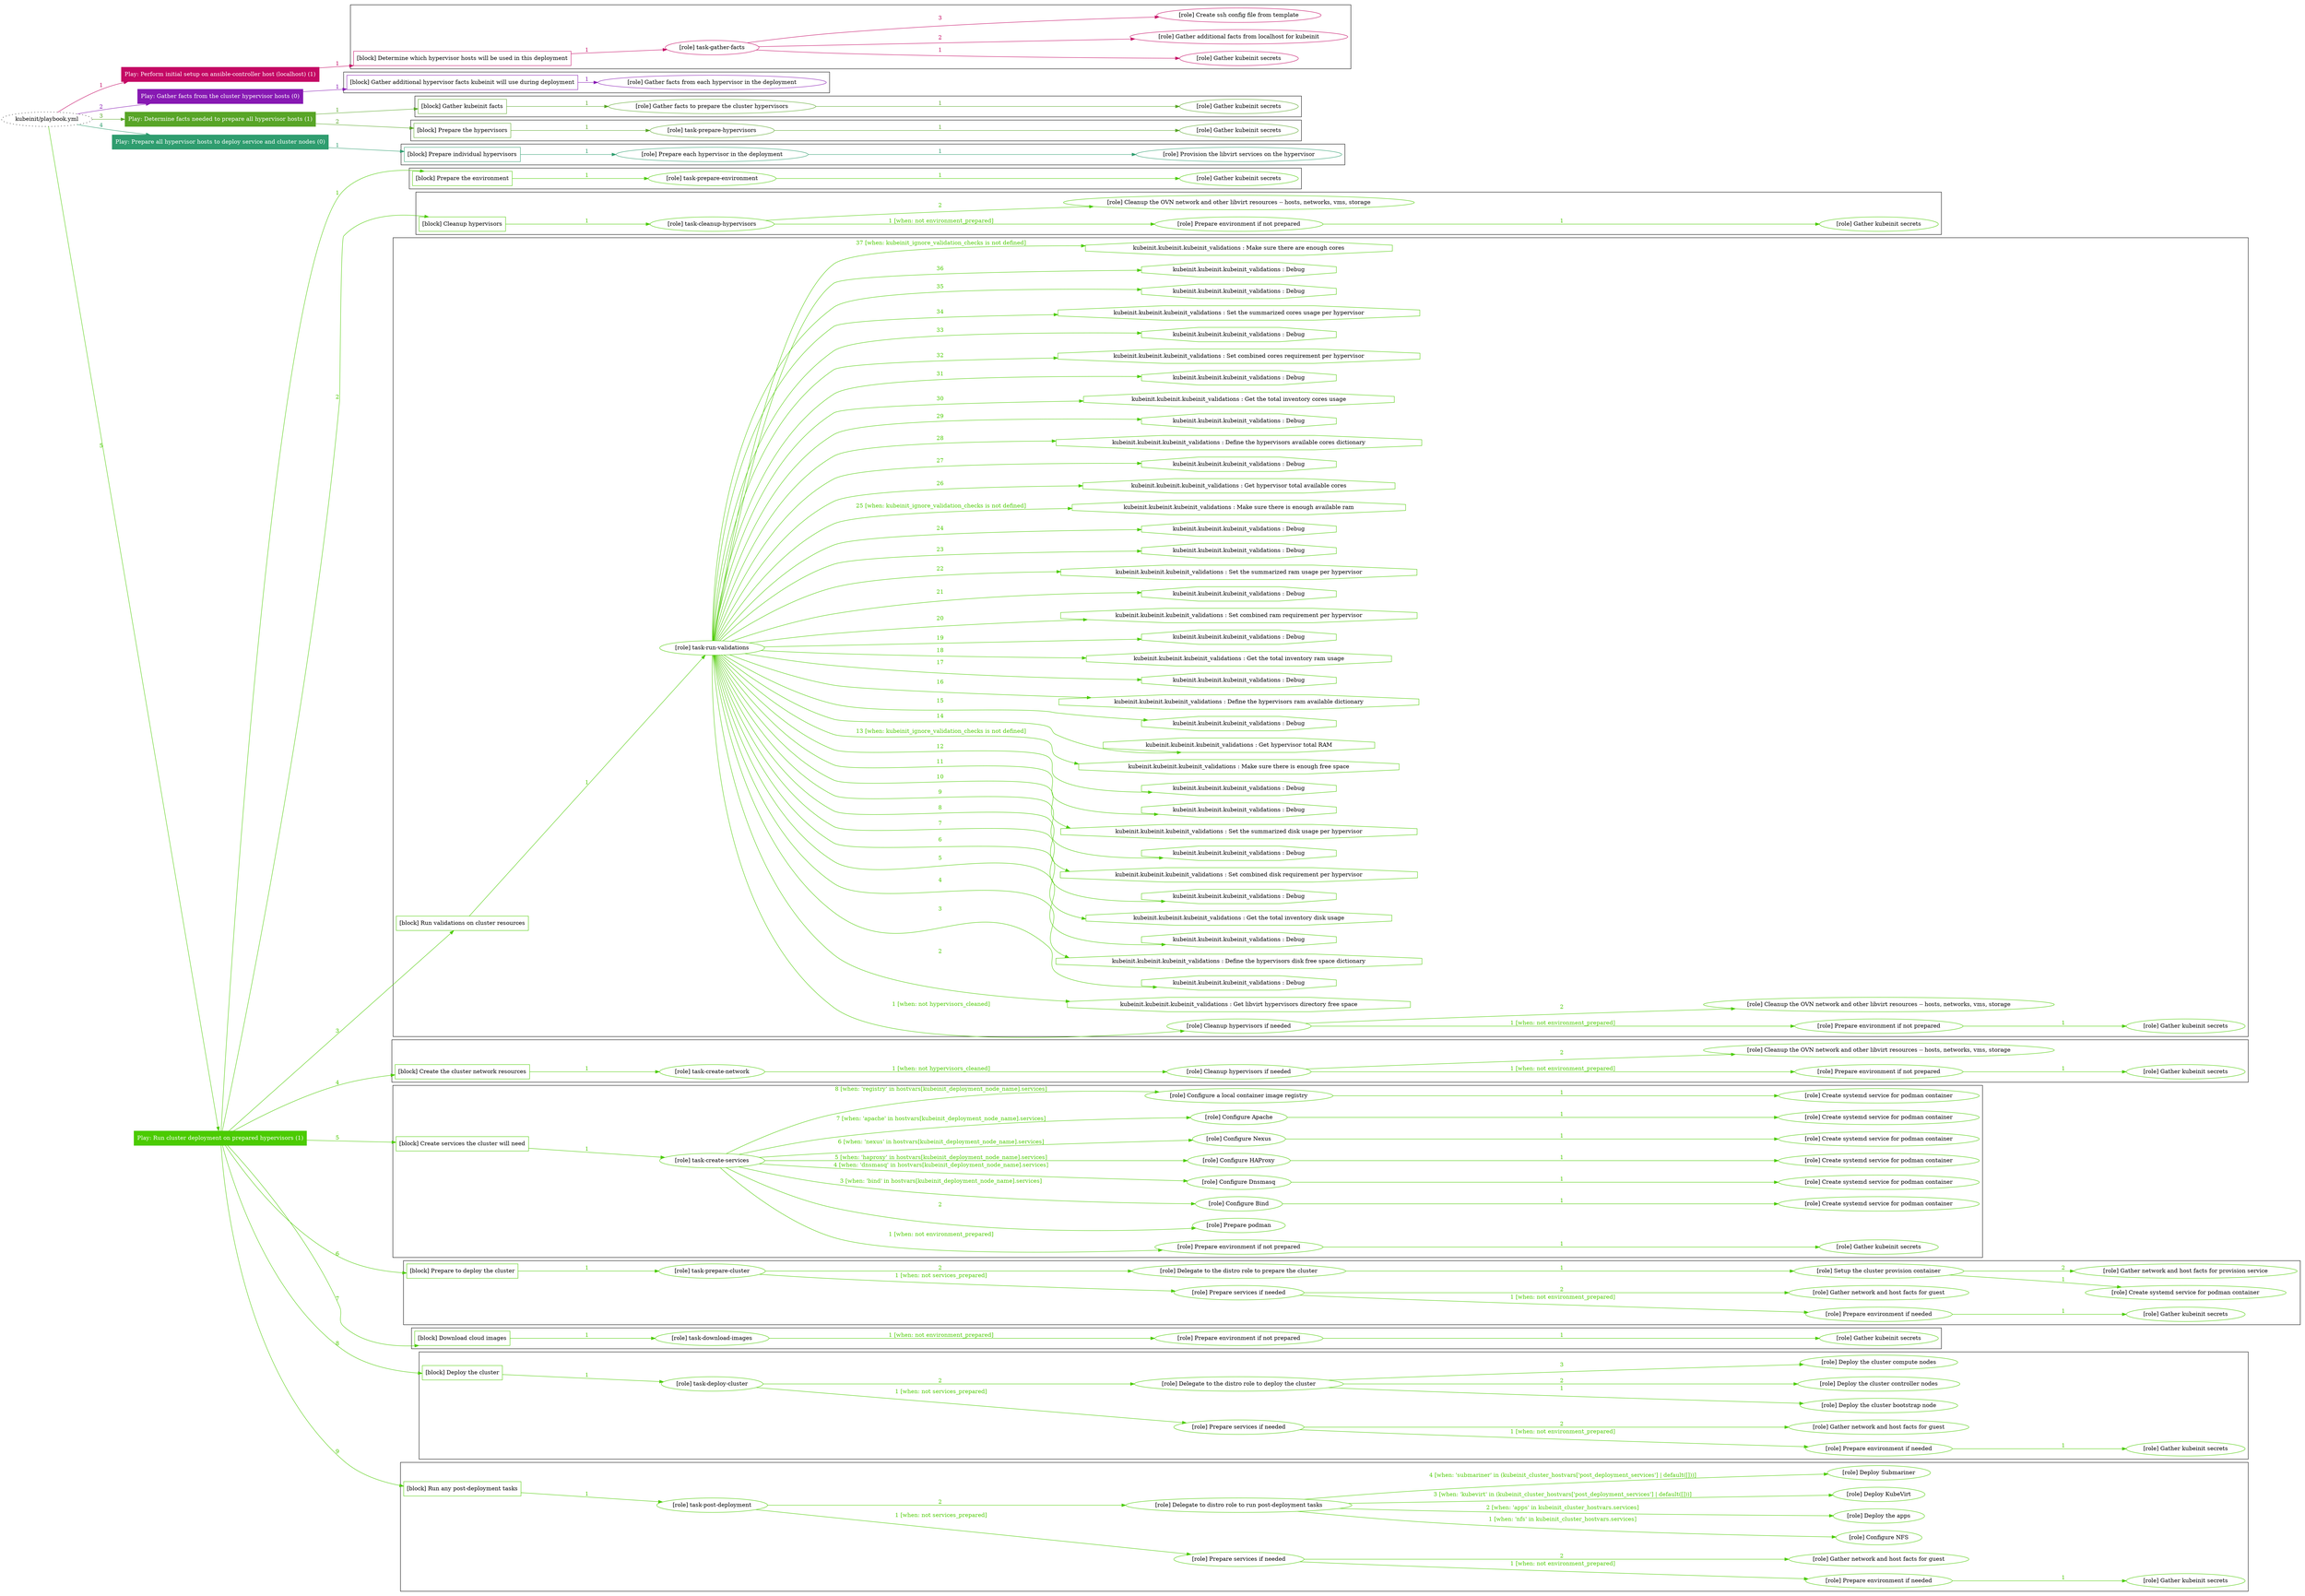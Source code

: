 digraph {
	graph [concentrate=true ordering=in rankdir=LR ratio=fill]
	edge [esep=5 sep=10]
	"kubeinit/playbook.yml" [URL="/home/runner/work/kubeinit/kubeinit/kubeinit/playbook.yml" id=playbook_d598698b style=dotted]
	"kubeinit/playbook.yml" -> play_df1cc139 [label="1 " color="#c40864" fontcolor="#c40864" id=edge_adb36d74 labeltooltip="1 " tooltip="1 "]
	subgraph "Play: Perform initial setup on ansible-controller host (localhost) (1)" {
		play_df1cc139 [label="Play: Perform initial setup on ansible-controller host (localhost) (1)" URL="/home/runner/work/kubeinit/kubeinit/kubeinit/playbook.yml" color="#c40864" fontcolor="#ffffff" id=play_df1cc139 shape=box style=filled tooltip=localhost]
		play_df1cc139 -> block_d1340591 [label=1 color="#c40864" fontcolor="#c40864" id=edge_6d6f99d8 labeltooltip=1 tooltip=1]
		subgraph cluster_block_d1340591 {
			block_d1340591 [label="[block] Determine which hypervisor hosts will be used in this deployment" URL="/home/runner/work/kubeinit/kubeinit/kubeinit/playbook.yml" color="#c40864" id=block_d1340591 labeltooltip="Determine which hypervisor hosts will be used in this deployment" shape=box tooltip="Determine which hypervisor hosts will be used in this deployment"]
			block_d1340591 -> role_45d4ac60 [label="1 " color="#c40864" fontcolor="#c40864" id=edge_ec4003aa labeltooltip="1 " tooltip="1 "]
			subgraph "task-gather-facts" {
				role_45d4ac60 [label="[role] task-gather-facts" URL="/home/runner/work/kubeinit/kubeinit/kubeinit/playbook.yml" color="#c40864" id=role_45d4ac60 tooltip="task-gather-facts"]
				role_45d4ac60 -> role_8aea866e [label="1 " color="#c40864" fontcolor="#c40864" id=edge_31a0c194 labeltooltip="1 " tooltip="1 "]
				subgraph "Gather kubeinit secrets" {
					role_8aea866e [label="[role] Gather kubeinit secrets" URL="/home/runner/.ansible/collections/ansible_collections/kubeinit/kubeinit/roles/kubeinit_prepare/tasks/build_hypervisors_group.yml" color="#c40864" id=role_8aea866e tooltip="Gather kubeinit secrets"]
				}
				role_45d4ac60 -> role_9e0f4994 [label="2 " color="#c40864" fontcolor="#c40864" id=edge_3988518b labeltooltip="2 " tooltip="2 "]
				subgraph "Gather additional facts from localhost for kubeinit" {
					role_9e0f4994 [label="[role] Gather additional facts from localhost for kubeinit" URL="/home/runner/.ansible/collections/ansible_collections/kubeinit/kubeinit/roles/kubeinit_prepare/tasks/build_hypervisors_group.yml" color="#c40864" id=role_9e0f4994 tooltip="Gather additional facts from localhost for kubeinit"]
				}
				role_45d4ac60 -> role_2eedbca1 [label="3 " color="#c40864" fontcolor="#c40864" id=edge_17e248f5 labeltooltip="3 " tooltip="3 "]
				subgraph "Create ssh config file from template" {
					role_2eedbca1 [label="[role] Create ssh config file from template" URL="/home/runner/.ansible/collections/ansible_collections/kubeinit/kubeinit/roles/kubeinit_prepare/tasks/build_hypervisors_group.yml" color="#c40864" id=role_2eedbca1 tooltip="Create ssh config file from template"]
				}
			}
		}
	}
	"kubeinit/playbook.yml" -> play_0a908496 [label="2 " color="#8719b3" fontcolor="#8719b3" id=edge_c75dcb11 labeltooltip="2 " tooltip="2 "]
	subgraph "Play: Gather facts from the cluster hypervisor hosts (0)" {
		play_0a908496 [label="Play: Gather facts from the cluster hypervisor hosts (0)" URL="/home/runner/work/kubeinit/kubeinit/kubeinit/playbook.yml" color="#8719b3" fontcolor="#ffffff" id=play_0a908496 shape=box style=filled tooltip="Play: Gather facts from the cluster hypervisor hosts (0)"]
		play_0a908496 -> block_9e8408d5 [label=1 color="#8719b3" fontcolor="#8719b3" id=edge_105c8ac7 labeltooltip=1 tooltip=1]
		subgraph cluster_block_9e8408d5 {
			block_9e8408d5 [label="[block] Gather additional hypervisor facts kubeinit will use during deployment" URL="/home/runner/work/kubeinit/kubeinit/kubeinit/playbook.yml" color="#8719b3" id=block_9e8408d5 labeltooltip="Gather additional hypervisor facts kubeinit will use during deployment" shape=box tooltip="Gather additional hypervisor facts kubeinit will use during deployment"]
			block_9e8408d5 -> role_44c57ee6 [label="1 " color="#8719b3" fontcolor="#8719b3" id=edge_647a2749 labeltooltip="1 " tooltip="1 "]
			subgraph "Gather facts from each hypervisor in the deployment" {
				role_44c57ee6 [label="[role] Gather facts from each hypervisor in the deployment" URL="/home/runner/work/kubeinit/kubeinit/kubeinit/playbook.yml" color="#8719b3" id=role_44c57ee6 tooltip="Gather facts from each hypervisor in the deployment"]
			}
		}
	}
	"kubeinit/playbook.yml" -> play_c1f55368 [label="3 " color="#58a527" fontcolor="#58a527" id=edge_31629d89 labeltooltip="3 " tooltip="3 "]
	subgraph "Play: Determine facts needed to prepare all hypervisor hosts (1)" {
		play_c1f55368 [label="Play: Determine facts needed to prepare all hypervisor hosts (1)" URL="/home/runner/work/kubeinit/kubeinit/kubeinit/playbook.yml" color="#58a527" fontcolor="#ffffff" id=play_c1f55368 shape=box style=filled tooltip=localhost]
		play_c1f55368 -> block_7e481b83 [label=1 color="#58a527" fontcolor="#58a527" id=edge_b887d491 labeltooltip=1 tooltip=1]
		subgraph cluster_block_7e481b83 {
			block_7e481b83 [label="[block] Gather kubeinit facts" URL="/home/runner/work/kubeinit/kubeinit/kubeinit/playbook.yml" color="#58a527" id=block_7e481b83 labeltooltip="Gather kubeinit facts" shape=box tooltip="Gather kubeinit facts"]
			block_7e481b83 -> role_a8465ee2 [label="1 " color="#58a527" fontcolor="#58a527" id=edge_b706b28f labeltooltip="1 " tooltip="1 "]
			subgraph "Gather facts to prepare the cluster hypervisors" {
				role_a8465ee2 [label="[role] Gather facts to prepare the cluster hypervisors" URL="/home/runner/work/kubeinit/kubeinit/kubeinit/playbook.yml" color="#58a527" id=role_a8465ee2 tooltip="Gather facts to prepare the cluster hypervisors"]
				role_a8465ee2 -> role_69c54db9 [label="1 " color="#58a527" fontcolor="#58a527" id=edge_4585c703 labeltooltip="1 " tooltip="1 "]
				subgraph "Gather kubeinit secrets" {
					role_69c54db9 [label="[role] Gather kubeinit secrets" URL="/home/runner/.ansible/collections/ansible_collections/kubeinit/kubeinit/roles/kubeinit_prepare/tasks/gather_kubeinit_facts.yml" color="#58a527" id=role_69c54db9 tooltip="Gather kubeinit secrets"]
				}
			}
		}
		play_c1f55368 -> block_799aaf27 [label=2 color="#58a527" fontcolor="#58a527" id=edge_7df50b48 labeltooltip=2 tooltip=2]
		subgraph cluster_block_799aaf27 {
			block_799aaf27 [label="[block] Prepare the hypervisors" URL="/home/runner/work/kubeinit/kubeinit/kubeinit/playbook.yml" color="#58a527" id=block_799aaf27 labeltooltip="Prepare the hypervisors" shape=box tooltip="Prepare the hypervisors"]
			block_799aaf27 -> role_6e81f677 [label="1 " color="#58a527" fontcolor="#58a527" id=edge_fafabf44 labeltooltip="1 " tooltip="1 "]
			subgraph "task-prepare-hypervisors" {
				role_6e81f677 [label="[role] task-prepare-hypervisors" URL="/home/runner/work/kubeinit/kubeinit/kubeinit/playbook.yml" color="#58a527" id=role_6e81f677 tooltip="task-prepare-hypervisors"]
				role_6e81f677 -> role_b00c99b2 [label="1 " color="#58a527" fontcolor="#58a527" id=edge_920a2b17 labeltooltip="1 " tooltip="1 "]
				subgraph "Gather kubeinit secrets" {
					role_b00c99b2 [label="[role] Gather kubeinit secrets" URL="/home/runner/.ansible/collections/ansible_collections/kubeinit/kubeinit/roles/kubeinit_prepare/tasks/gather_kubeinit_facts.yml" color="#58a527" id=role_b00c99b2 tooltip="Gather kubeinit secrets"]
				}
			}
		}
	}
	"kubeinit/playbook.yml" -> play_4692ae57 [label="4 " color="#2f9d6f" fontcolor="#2f9d6f" id=edge_3d5e8fc4 labeltooltip="4 " tooltip="4 "]
	subgraph "Play: Prepare all hypervisor hosts to deploy service and cluster nodes (0)" {
		play_4692ae57 [label="Play: Prepare all hypervisor hosts to deploy service and cluster nodes (0)" URL="/home/runner/work/kubeinit/kubeinit/kubeinit/playbook.yml" color="#2f9d6f" fontcolor="#ffffff" id=play_4692ae57 shape=box style=filled tooltip="Play: Prepare all hypervisor hosts to deploy service and cluster nodes (0)"]
		play_4692ae57 -> block_7576961e [label=1 color="#2f9d6f" fontcolor="#2f9d6f" id=edge_2fa293c2 labeltooltip=1 tooltip=1]
		subgraph cluster_block_7576961e {
			block_7576961e [label="[block] Prepare individual hypervisors" URL="/home/runner/work/kubeinit/kubeinit/kubeinit/playbook.yml" color="#2f9d6f" id=block_7576961e labeltooltip="Prepare individual hypervisors" shape=box tooltip="Prepare individual hypervisors"]
			block_7576961e -> role_9a4d5e8f [label="1 " color="#2f9d6f" fontcolor="#2f9d6f" id=edge_2f6f90c5 labeltooltip="1 " tooltip="1 "]
			subgraph "Prepare each hypervisor in the deployment" {
				role_9a4d5e8f [label="[role] Prepare each hypervisor in the deployment" URL="/home/runner/work/kubeinit/kubeinit/kubeinit/playbook.yml" color="#2f9d6f" id=role_9a4d5e8f tooltip="Prepare each hypervisor in the deployment"]
				role_9a4d5e8f -> role_c062bdd9 [label="1 " color="#2f9d6f" fontcolor="#2f9d6f" id=edge_39bab628 labeltooltip="1 " tooltip="1 "]
				subgraph "Provision the libvirt services on the hypervisor" {
					role_c062bdd9 [label="[role] Provision the libvirt services on the hypervisor" URL="/home/runner/.ansible/collections/ansible_collections/kubeinit/kubeinit/roles/kubeinit_prepare/tasks/prepare_hypervisor.yml" color="#2f9d6f" id=role_c062bdd9 tooltip="Provision the libvirt services on the hypervisor"]
				}
			}
		}
	}
	"kubeinit/playbook.yml" -> play_fb0a400d [label="5 " color="#4bcb01" fontcolor="#4bcb01" id=edge_1838344f labeltooltip="5 " tooltip="5 "]
	subgraph "Play: Run cluster deployment on prepared hypervisors (1)" {
		play_fb0a400d [label="Play: Run cluster deployment on prepared hypervisors (1)" URL="/home/runner/work/kubeinit/kubeinit/kubeinit/playbook.yml" color="#4bcb01" fontcolor="#ffffff" id=play_fb0a400d shape=box style=filled tooltip=localhost]
		play_fb0a400d -> block_170b77ec [label=1 color="#4bcb01" fontcolor="#4bcb01" id=edge_d6d32a30 labeltooltip=1 tooltip=1]
		subgraph cluster_block_170b77ec {
			block_170b77ec [label="[block] Prepare the environment" URL="/home/runner/work/kubeinit/kubeinit/kubeinit/playbook.yml" color="#4bcb01" id=block_170b77ec labeltooltip="Prepare the environment" shape=box tooltip="Prepare the environment"]
			block_170b77ec -> role_26d1ab86 [label="1 " color="#4bcb01" fontcolor="#4bcb01" id=edge_b5e0b0a4 labeltooltip="1 " tooltip="1 "]
			subgraph "task-prepare-environment" {
				role_26d1ab86 [label="[role] task-prepare-environment" URL="/home/runner/work/kubeinit/kubeinit/kubeinit/playbook.yml" color="#4bcb01" id=role_26d1ab86 tooltip="task-prepare-environment"]
				role_26d1ab86 -> role_2b3b43e2 [label="1 " color="#4bcb01" fontcolor="#4bcb01" id=edge_fbf9f51c labeltooltip="1 " tooltip="1 "]
				subgraph "Gather kubeinit secrets" {
					role_2b3b43e2 [label="[role] Gather kubeinit secrets" URL="/home/runner/.ansible/collections/ansible_collections/kubeinit/kubeinit/roles/kubeinit_prepare/tasks/gather_kubeinit_facts.yml" color="#4bcb01" id=role_2b3b43e2 tooltip="Gather kubeinit secrets"]
				}
			}
		}
		play_fb0a400d -> block_9867c682 [label=2 color="#4bcb01" fontcolor="#4bcb01" id=edge_78e6c2db labeltooltip=2 tooltip=2]
		subgraph cluster_block_9867c682 {
			block_9867c682 [label="[block] Cleanup hypervisors" URL="/home/runner/work/kubeinit/kubeinit/kubeinit/playbook.yml" color="#4bcb01" id=block_9867c682 labeltooltip="Cleanup hypervisors" shape=box tooltip="Cleanup hypervisors"]
			block_9867c682 -> role_2386d769 [label="1 " color="#4bcb01" fontcolor="#4bcb01" id=edge_825d85b7 labeltooltip="1 " tooltip="1 "]
			subgraph "task-cleanup-hypervisors" {
				role_2386d769 [label="[role] task-cleanup-hypervisors" URL="/home/runner/work/kubeinit/kubeinit/kubeinit/playbook.yml" color="#4bcb01" id=role_2386d769 tooltip="task-cleanup-hypervisors"]
				role_2386d769 -> role_47c15f8d [label="1 [when: not environment_prepared]" color="#4bcb01" fontcolor="#4bcb01" id=edge_d7cfd063 labeltooltip="1 [when: not environment_prepared]" tooltip="1 [when: not environment_prepared]"]
				subgraph "Prepare environment if not prepared" {
					role_47c15f8d [label="[role] Prepare environment if not prepared" URL="/home/runner/.ansible/collections/ansible_collections/kubeinit/kubeinit/roles/kubeinit_prepare/tasks/cleanup_hypervisors.yml" color="#4bcb01" id=role_47c15f8d tooltip="Prepare environment if not prepared"]
					role_47c15f8d -> role_d2d139cc [label="1 " color="#4bcb01" fontcolor="#4bcb01" id=edge_60871854 labeltooltip="1 " tooltip="1 "]
					subgraph "Gather kubeinit secrets" {
						role_d2d139cc [label="[role] Gather kubeinit secrets" URL="/home/runner/.ansible/collections/ansible_collections/kubeinit/kubeinit/roles/kubeinit_prepare/tasks/gather_kubeinit_facts.yml" color="#4bcb01" id=role_d2d139cc tooltip="Gather kubeinit secrets"]
					}
				}
				role_2386d769 -> role_ff0fc92c [label="2 " color="#4bcb01" fontcolor="#4bcb01" id=edge_9ee6e3b9 labeltooltip="2 " tooltip="2 "]
				subgraph "Cleanup the OVN network and other libvirt resources -- hosts, networks, vms, storage" {
					role_ff0fc92c [label="[role] Cleanup the OVN network and other libvirt resources -- hosts, networks, vms, storage" URL="/home/runner/.ansible/collections/ansible_collections/kubeinit/kubeinit/roles/kubeinit_prepare/tasks/cleanup_hypervisors.yml" color="#4bcb01" id=role_ff0fc92c tooltip="Cleanup the OVN network and other libvirt resources -- hosts, networks, vms, storage"]
				}
			}
		}
		play_fb0a400d -> block_085e5632 [label=3 color="#4bcb01" fontcolor="#4bcb01" id=edge_47257697 labeltooltip=3 tooltip=3]
		subgraph cluster_block_085e5632 {
			block_085e5632 [label="[block] Run validations on cluster resources" URL="/home/runner/work/kubeinit/kubeinit/kubeinit/playbook.yml" color="#4bcb01" id=block_085e5632 labeltooltip="Run validations on cluster resources" shape=box tooltip="Run validations on cluster resources"]
			block_085e5632 -> role_e1b418ee [label="1 " color="#4bcb01" fontcolor="#4bcb01" id=edge_1895e179 labeltooltip="1 " tooltip="1 "]
			subgraph "task-run-validations" {
				role_e1b418ee [label="[role] task-run-validations" URL="/home/runner/work/kubeinit/kubeinit/kubeinit/playbook.yml" color="#4bcb01" id=role_e1b418ee tooltip="task-run-validations"]
				role_e1b418ee -> role_47f3c2e8 [label="1 [when: not hypervisors_cleaned]" color="#4bcb01" fontcolor="#4bcb01" id=edge_083ca4d1 labeltooltip="1 [when: not hypervisors_cleaned]" tooltip="1 [when: not hypervisors_cleaned]"]
				subgraph "Cleanup hypervisors if needed" {
					role_47f3c2e8 [label="[role] Cleanup hypervisors if needed" URL="/home/runner/.ansible/collections/ansible_collections/kubeinit/kubeinit/roles/kubeinit_validations/tasks/main.yml" color="#4bcb01" id=role_47f3c2e8 tooltip="Cleanup hypervisors if needed"]
					role_47f3c2e8 -> role_c3095ef0 [label="1 [when: not environment_prepared]" color="#4bcb01" fontcolor="#4bcb01" id=edge_acdc8754 labeltooltip="1 [when: not environment_prepared]" tooltip="1 [when: not environment_prepared]"]
					subgraph "Prepare environment if not prepared" {
						role_c3095ef0 [label="[role] Prepare environment if not prepared" URL="/home/runner/.ansible/collections/ansible_collections/kubeinit/kubeinit/roles/kubeinit_prepare/tasks/cleanup_hypervisors.yml" color="#4bcb01" id=role_c3095ef0 tooltip="Prepare environment if not prepared"]
						role_c3095ef0 -> role_58685f5f [label="1 " color="#4bcb01" fontcolor="#4bcb01" id=edge_6bb0ed96 labeltooltip="1 " tooltip="1 "]
						subgraph "Gather kubeinit secrets" {
							role_58685f5f [label="[role] Gather kubeinit secrets" URL="/home/runner/.ansible/collections/ansible_collections/kubeinit/kubeinit/roles/kubeinit_prepare/tasks/gather_kubeinit_facts.yml" color="#4bcb01" id=role_58685f5f tooltip="Gather kubeinit secrets"]
						}
					}
					role_47f3c2e8 -> role_6c09fa33 [label="2 " color="#4bcb01" fontcolor="#4bcb01" id=edge_77d8aaa7 labeltooltip="2 " tooltip="2 "]
					subgraph "Cleanup the OVN network and other libvirt resources -- hosts, networks, vms, storage" {
						role_6c09fa33 [label="[role] Cleanup the OVN network and other libvirt resources -- hosts, networks, vms, storage" URL="/home/runner/.ansible/collections/ansible_collections/kubeinit/kubeinit/roles/kubeinit_prepare/tasks/cleanup_hypervisors.yml" color="#4bcb01" id=role_6c09fa33 tooltip="Cleanup the OVN network and other libvirt resources -- hosts, networks, vms, storage"]
					}
				}
				task_44fd98c2 [label="kubeinit.kubeinit.kubeinit_validations : Get libvirt hypervisors directory free space" URL="/home/runner/.ansible/collections/ansible_collections/kubeinit/kubeinit/roles/kubeinit_validations/tasks/10_libvirt_free_space.yml" color="#4bcb01" id=task_44fd98c2 shape=octagon tooltip="kubeinit.kubeinit.kubeinit_validations : Get libvirt hypervisors directory free space"]
				role_e1b418ee -> task_44fd98c2 [label="2 " color="#4bcb01" fontcolor="#4bcb01" id=edge_bb5280d9 labeltooltip="2 " tooltip="2 "]
				task_f9e10421 [label="kubeinit.kubeinit.kubeinit_validations : Debug" URL="/home/runner/.ansible/collections/ansible_collections/kubeinit/kubeinit/roles/kubeinit_validations/tasks/10_libvirt_free_space.yml" color="#4bcb01" id=task_f9e10421 shape=octagon tooltip="kubeinit.kubeinit.kubeinit_validations : Debug"]
				role_e1b418ee -> task_f9e10421 [label="3 " color="#4bcb01" fontcolor="#4bcb01" id=edge_57ad60aa labeltooltip="3 " tooltip="3 "]
				task_def51728 [label="kubeinit.kubeinit.kubeinit_validations : Define the hypervisors disk free space dictionary" URL="/home/runner/.ansible/collections/ansible_collections/kubeinit/kubeinit/roles/kubeinit_validations/tasks/10_libvirt_free_space.yml" color="#4bcb01" id=task_def51728 shape=octagon tooltip="kubeinit.kubeinit.kubeinit_validations : Define the hypervisors disk free space dictionary"]
				role_e1b418ee -> task_def51728 [label="4 " color="#4bcb01" fontcolor="#4bcb01" id=edge_cfbe1de3 labeltooltip="4 " tooltip="4 "]
				task_37eae9bc [label="kubeinit.kubeinit.kubeinit_validations : Debug" URL="/home/runner/.ansible/collections/ansible_collections/kubeinit/kubeinit/roles/kubeinit_validations/tasks/10_libvirt_free_space.yml" color="#4bcb01" id=task_37eae9bc shape=octagon tooltip="kubeinit.kubeinit.kubeinit_validations : Debug"]
				role_e1b418ee -> task_37eae9bc [label="5 " color="#4bcb01" fontcolor="#4bcb01" id=edge_0619a343 labeltooltip="5 " tooltip="5 "]
				task_1ddadd23 [label="kubeinit.kubeinit.kubeinit_validations : Get the total inventory disk usage" URL="/home/runner/.ansible/collections/ansible_collections/kubeinit/kubeinit/roles/kubeinit_validations/tasks/10_libvirt_free_space.yml" color="#4bcb01" id=task_1ddadd23 shape=octagon tooltip="kubeinit.kubeinit.kubeinit_validations : Get the total inventory disk usage"]
				role_e1b418ee -> task_1ddadd23 [label="6 " color="#4bcb01" fontcolor="#4bcb01" id=edge_12e2c442 labeltooltip="6 " tooltip="6 "]
				task_ac8aa41a [label="kubeinit.kubeinit.kubeinit_validations : Debug" URL="/home/runner/.ansible/collections/ansible_collections/kubeinit/kubeinit/roles/kubeinit_validations/tasks/10_libvirt_free_space.yml" color="#4bcb01" id=task_ac8aa41a shape=octagon tooltip="kubeinit.kubeinit.kubeinit_validations : Debug"]
				role_e1b418ee -> task_ac8aa41a [label="7 " color="#4bcb01" fontcolor="#4bcb01" id=edge_274f36b4 labeltooltip="7 " tooltip="7 "]
				task_fa102449 [label="kubeinit.kubeinit.kubeinit_validations : Set combined disk requirement per hypervisor" URL="/home/runner/.ansible/collections/ansible_collections/kubeinit/kubeinit/roles/kubeinit_validations/tasks/10_libvirt_free_space.yml" color="#4bcb01" id=task_fa102449 shape=octagon tooltip="kubeinit.kubeinit.kubeinit_validations : Set combined disk requirement per hypervisor"]
				role_e1b418ee -> task_fa102449 [label="8 " color="#4bcb01" fontcolor="#4bcb01" id=edge_9ee033e2 labeltooltip="8 " tooltip="8 "]
				task_c33f7e54 [label="kubeinit.kubeinit.kubeinit_validations : Debug" URL="/home/runner/.ansible/collections/ansible_collections/kubeinit/kubeinit/roles/kubeinit_validations/tasks/10_libvirt_free_space.yml" color="#4bcb01" id=task_c33f7e54 shape=octagon tooltip="kubeinit.kubeinit.kubeinit_validations : Debug"]
				role_e1b418ee -> task_c33f7e54 [label="9 " color="#4bcb01" fontcolor="#4bcb01" id=edge_ccef615b labeltooltip="9 " tooltip="9 "]
				task_3a3e219e [label="kubeinit.kubeinit.kubeinit_validations : Set the summarized disk usage per hypervisor" URL="/home/runner/.ansible/collections/ansible_collections/kubeinit/kubeinit/roles/kubeinit_validations/tasks/10_libvirt_free_space.yml" color="#4bcb01" id=task_3a3e219e shape=octagon tooltip="kubeinit.kubeinit.kubeinit_validations : Set the summarized disk usage per hypervisor"]
				role_e1b418ee -> task_3a3e219e [label="10 " color="#4bcb01" fontcolor="#4bcb01" id=edge_1561d1e3 labeltooltip="10 " tooltip="10 "]
				task_f5702504 [label="kubeinit.kubeinit.kubeinit_validations : Debug" URL="/home/runner/.ansible/collections/ansible_collections/kubeinit/kubeinit/roles/kubeinit_validations/tasks/10_libvirt_free_space.yml" color="#4bcb01" id=task_f5702504 shape=octagon tooltip="kubeinit.kubeinit.kubeinit_validations : Debug"]
				role_e1b418ee -> task_f5702504 [label="11 " color="#4bcb01" fontcolor="#4bcb01" id=edge_505b0f4e labeltooltip="11 " tooltip="11 "]
				task_16dcd6d5 [label="kubeinit.kubeinit.kubeinit_validations : Debug" URL="/home/runner/.ansible/collections/ansible_collections/kubeinit/kubeinit/roles/kubeinit_validations/tasks/10_libvirt_free_space.yml" color="#4bcb01" id=task_16dcd6d5 shape=octagon tooltip="kubeinit.kubeinit.kubeinit_validations : Debug"]
				role_e1b418ee -> task_16dcd6d5 [label="12 " color="#4bcb01" fontcolor="#4bcb01" id=edge_2b2f80c0 labeltooltip="12 " tooltip="12 "]
				task_a2258eae [label="kubeinit.kubeinit.kubeinit_validations : Make sure there is enough free space" URL="/home/runner/.ansible/collections/ansible_collections/kubeinit/kubeinit/roles/kubeinit_validations/tasks/10_libvirt_free_space.yml" color="#4bcb01" id=task_a2258eae shape=octagon tooltip="kubeinit.kubeinit.kubeinit_validations : Make sure there is enough free space"]
				role_e1b418ee -> task_a2258eae [label="13 [when: kubeinit_ignore_validation_checks is not defined]" color="#4bcb01" fontcolor="#4bcb01" id=edge_8309cddd labeltooltip="13 [when: kubeinit_ignore_validation_checks is not defined]" tooltip="13 [when: kubeinit_ignore_validation_checks is not defined]"]
				task_673b3fb4 [label="kubeinit.kubeinit.kubeinit_validations : Get hypervisor total RAM" URL="/home/runner/.ansible/collections/ansible_collections/kubeinit/kubeinit/roles/kubeinit_validations/tasks/20_libvirt_available_ram.yml" color="#4bcb01" id=task_673b3fb4 shape=octagon tooltip="kubeinit.kubeinit.kubeinit_validations : Get hypervisor total RAM"]
				role_e1b418ee -> task_673b3fb4 [label="14 " color="#4bcb01" fontcolor="#4bcb01" id=edge_21b037b5 labeltooltip="14 " tooltip="14 "]
				task_f4506de5 [label="kubeinit.kubeinit.kubeinit_validations : Debug" URL="/home/runner/.ansible/collections/ansible_collections/kubeinit/kubeinit/roles/kubeinit_validations/tasks/20_libvirt_available_ram.yml" color="#4bcb01" id=task_f4506de5 shape=octagon tooltip="kubeinit.kubeinit.kubeinit_validations : Debug"]
				role_e1b418ee -> task_f4506de5 [label="15 " color="#4bcb01" fontcolor="#4bcb01" id=edge_86635c20 labeltooltip="15 " tooltip="15 "]
				task_3b8478fa [label="kubeinit.kubeinit.kubeinit_validations : Define the hypervisors ram available dictionary" URL="/home/runner/.ansible/collections/ansible_collections/kubeinit/kubeinit/roles/kubeinit_validations/tasks/20_libvirt_available_ram.yml" color="#4bcb01" id=task_3b8478fa shape=octagon tooltip="kubeinit.kubeinit.kubeinit_validations : Define the hypervisors ram available dictionary"]
				role_e1b418ee -> task_3b8478fa [label="16 " color="#4bcb01" fontcolor="#4bcb01" id=edge_8efae525 labeltooltip="16 " tooltip="16 "]
				task_e7eec606 [label="kubeinit.kubeinit.kubeinit_validations : Debug" URL="/home/runner/.ansible/collections/ansible_collections/kubeinit/kubeinit/roles/kubeinit_validations/tasks/20_libvirt_available_ram.yml" color="#4bcb01" id=task_e7eec606 shape=octagon tooltip="kubeinit.kubeinit.kubeinit_validations : Debug"]
				role_e1b418ee -> task_e7eec606 [label="17 " color="#4bcb01" fontcolor="#4bcb01" id=edge_4ba82c02 labeltooltip="17 " tooltip="17 "]
				task_d11357e1 [label="kubeinit.kubeinit.kubeinit_validations : Get the total inventory ram usage" URL="/home/runner/.ansible/collections/ansible_collections/kubeinit/kubeinit/roles/kubeinit_validations/tasks/20_libvirt_available_ram.yml" color="#4bcb01" id=task_d11357e1 shape=octagon tooltip="kubeinit.kubeinit.kubeinit_validations : Get the total inventory ram usage"]
				role_e1b418ee -> task_d11357e1 [label="18 " color="#4bcb01" fontcolor="#4bcb01" id=edge_eb0f7a93 labeltooltip="18 " tooltip="18 "]
				task_80539c1f [label="kubeinit.kubeinit.kubeinit_validations : Debug" URL="/home/runner/.ansible/collections/ansible_collections/kubeinit/kubeinit/roles/kubeinit_validations/tasks/20_libvirt_available_ram.yml" color="#4bcb01" id=task_80539c1f shape=octagon tooltip="kubeinit.kubeinit.kubeinit_validations : Debug"]
				role_e1b418ee -> task_80539c1f [label="19 " color="#4bcb01" fontcolor="#4bcb01" id=edge_ea270b72 labeltooltip="19 " tooltip="19 "]
				task_4e621be1 [label="kubeinit.kubeinit.kubeinit_validations : Set combined ram requirement per hypervisor" URL="/home/runner/.ansible/collections/ansible_collections/kubeinit/kubeinit/roles/kubeinit_validations/tasks/20_libvirt_available_ram.yml" color="#4bcb01" id=task_4e621be1 shape=octagon tooltip="kubeinit.kubeinit.kubeinit_validations : Set combined ram requirement per hypervisor"]
				role_e1b418ee -> task_4e621be1 [label="20 " color="#4bcb01" fontcolor="#4bcb01" id=edge_a335a506 labeltooltip="20 " tooltip="20 "]
				task_2cff576c [label="kubeinit.kubeinit.kubeinit_validations : Debug" URL="/home/runner/.ansible/collections/ansible_collections/kubeinit/kubeinit/roles/kubeinit_validations/tasks/20_libvirt_available_ram.yml" color="#4bcb01" id=task_2cff576c shape=octagon tooltip="kubeinit.kubeinit.kubeinit_validations : Debug"]
				role_e1b418ee -> task_2cff576c [label="21 " color="#4bcb01" fontcolor="#4bcb01" id=edge_41e79f69 labeltooltip="21 " tooltip="21 "]
				task_d26d58c4 [label="kubeinit.kubeinit.kubeinit_validations : Set the summarized ram usage per hypervisor" URL="/home/runner/.ansible/collections/ansible_collections/kubeinit/kubeinit/roles/kubeinit_validations/tasks/20_libvirt_available_ram.yml" color="#4bcb01" id=task_d26d58c4 shape=octagon tooltip="kubeinit.kubeinit.kubeinit_validations : Set the summarized ram usage per hypervisor"]
				role_e1b418ee -> task_d26d58c4 [label="22 " color="#4bcb01" fontcolor="#4bcb01" id=edge_5fae451e labeltooltip="22 " tooltip="22 "]
				task_cb5ae1db [label="kubeinit.kubeinit.kubeinit_validations : Debug" URL="/home/runner/.ansible/collections/ansible_collections/kubeinit/kubeinit/roles/kubeinit_validations/tasks/20_libvirt_available_ram.yml" color="#4bcb01" id=task_cb5ae1db shape=octagon tooltip="kubeinit.kubeinit.kubeinit_validations : Debug"]
				role_e1b418ee -> task_cb5ae1db [label="23 " color="#4bcb01" fontcolor="#4bcb01" id=edge_d1067188 labeltooltip="23 " tooltip="23 "]
				task_6346f8cc [label="kubeinit.kubeinit.kubeinit_validations : Debug" URL="/home/runner/.ansible/collections/ansible_collections/kubeinit/kubeinit/roles/kubeinit_validations/tasks/20_libvirt_available_ram.yml" color="#4bcb01" id=task_6346f8cc shape=octagon tooltip="kubeinit.kubeinit.kubeinit_validations : Debug"]
				role_e1b418ee -> task_6346f8cc [label="24 " color="#4bcb01" fontcolor="#4bcb01" id=edge_582ce5f9 labeltooltip="24 " tooltip="24 "]
				task_36c5e360 [label="kubeinit.kubeinit.kubeinit_validations : Make sure there is enough available ram" URL="/home/runner/.ansible/collections/ansible_collections/kubeinit/kubeinit/roles/kubeinit_validations/tasks/20_libvirt_available_ram.yml" color="#4bcb01" id=task_36c5e360 shape=octagon tooltip="kubeinit.kubeinit.kubeinit_validations : Make sure there is enough available ram"]
				role_e1b418ee -> task_36c5e360 [label="25 [when: kubeinit_ignore_validation_checks is not defined]" color="#4bcb01" fontcolor="#4bcb01" id=edge_dc6cf4f5 labeltooltip="25 [when: kubeinit_ignore_validation_checks is not defined]" tooltip="25 [when: kubeinit_ignore_validation_checks is not defined]"]
				task_c06c0595 [label="kubeinit.kubeinit.kubeinit_validations : Get hypervisor total available cores" URL="/home/runner/.ansible/collections/ansible_collections/kubeinit/kubeinit/roles/kubeinit_validations/tasks/30_libvirt_check_cpu_cores.yml" color="#4bcb01" id=task_c06c0595 shape=octagon tooltip="kubeinit.kubeinit.kubeinit_validations : Get hypervisor total available cores"]
				role_e1b418ee -> task_c06c0595 [label="26 " color="#4bcb01" fontcolor="#4bcb01" id=edge_f7b4cb52 labeltooltip="26 " tooltip="26 "]
				task_0a2dc742 [label="kubeinit.kubeinit.kubeinit_validations : Debug" URL="/home/runner/.ansible/collections/ansible_collections/kubeinit/kubeinit/roles/kubeinit_validations/tasks/30_libvirt_check_cpu_cores.yml" color="#4bcb01" id=task_0a2dc742 shape=octagon tooltip="kubeinit.kubeinit.kubeinit_validations : Debug"]
				role_e1b418ee -> task_0a2dc742 [label="27 " color="#4bcb01" fontcolor="#4bcb01" id=edge_91427c9e labeltooltip="27 " tooltip="27 "]
				task_14938f01 [label="kubeinit.kubeinit.kubeinit_validations : Define the hypervisors available cores dictionary" URL="/home/runner/.ansible/collections/ansible_collections/kubeinit/kubeinit/roles/kubeinit_validations/tasks/30_libvirt_check_cpu_cores.yml" color="#4bcb01" id=task_14938f01 shape=octagon tooltip="kubeinit.kubeinit.kubeinit_validations : Define the hypervisors available cores dictionary"]
				role_e1b418ee -> task_14938f01 [label="28 " color="#4bcb01" fontcolor="#4bcb01" id=edge_7ae08b0a labeltooltip="28 " tooltip="28 "]
				task_c9291e6e [label="kubeinit.kubeinit.kubeinit_validations : Debug" URL="/home/runner/.ansible/collections/ansible_collections/kubeinit/kubeinit/roles/kubeinit_validations/tasks/30_libvirt_check_cpu_cores.yml" color="#4bcb01" id=task_c9291e6e shape=octagon tooltip="kubeinit.kubeinit.kubeinit_validations : Debug"]
				role_e1b418ee -> task_c9291e6e [label="29 " color="#4bcb01" fontcolor="#4bcb01" id=edge_50fb8c71 labeltooltip="29 " tooltip="29 "]
				task_46f2b670 [label="kubeinit.kubeinit.kubeinit_validations : Get the total inventory cores usage" URL="/home/runner/.ansible/collections/ansible_collections/kubeinit/kubeinit/roles/kubeinit_validations/tasks/30_libvirt_check_cpu_cores.yml" color="#4bcb01" id=task_46f2b670 shape=octagon tooltip="kubeinit.kubeinit.kubeinit_validations : Get the total inventory cores usage"]
				role_e1b418ee -> task_46f2b670 [label="30 " color="#4bcb01" fontcolor="#4bcb01" id=edge_8e91efc3 labeltooltip="30 " tooltip="30 "]
				task_340aa55b [label="kubeinit.kubeinit.kubeinit_validations : Debug" URL="/home/runner/.ansible/collections/ansible_collections/kubeinit/kubeinit/roles/kubeinit_validations/tasks/30_libvirt_check_cpu_cores.yml" color="#4bcb01" id=task_340aa55b shape=octagon tooltip="kubeinit.kubeinit.kubeinit_validations : Debug"]
				role_e1b418ee -> task_340aa55b [label="31 " color="#4bcb01" fontcolor="#4bcb01" id=edge_1afc151e labeltooltip="31 " tooltip="31 "]
				task_7d597fd9 [label="kubeinit.kubeinit.kubeinit_validations : Set combined cores requirement per hypervisor" URL="/home/runner/.ansible/collections/ansible_collections/kubeinit/kubeinit/roles/kubeinit_validations/tasks/30_libvirt_check_cpu_cores.yml" color="#4bcb01" id=task_7d597fd9 shape=octagon tooltip="kubeinit.kubeinit.kubeinit_validations : Set combined cores requirement per hypervisor"]
				role_e1b418ee -> task_7d597fd9 [label="32 " color="#4bcb01" fontcolor="#4bcb01" id=edge_d2f13638 labeltooltip="32 " tooltip="32 "]
				task_992cb932 [label="kubeinit.kubeinit.kubeinit_validations : Debug" URL="/home/runner/.ansible/collections/ansible_collections/kubeinit/kubeinit/roles/kubeinit_validations/tasks/30_libvirt_check_cpu_cores.yml" color="#4bcb01" id=task_992cb932 shape=octagon tooltip="kubeinit.kubeinit.kubeinit_validations : Debug"]
				role_e1b418ee -> task_992cb932 [label="33 " color="#4bcb01" fontcolor="#4bcb01" id=edge_01393b5b labeltooltip="33 " tooltip="33 "]
				task_a1c2c82b [label="kubeinit.kubeinit.kubeinit_validations : Set the summarized cores usage per hypervisor" URL="/home/runner/.ansible/collections/ansible_collections/kubeinit/kubeinit/roles/kubeinit_validations/tasks/30_libvirt_check_cpu_cores.yml" color="#4bcb01" id=task_a1c2c82b shape=octagon tooltip="kubeinit.kubeinit.kubeinit_validations : Set the summarized cores usage per hypervisor"]
				role_e1b418ee -> task_a1c2c82b [label="34 " color="#4bcb01" fontcolor="#4bcb01" id=edge_acebd013 labeltooltip="34 " tooltip="34 "]
				task_b7578622 [label="kubeinit.kubeinit.kubeinit_validations : Debug" URL="/home/runner/.ansible/collections/ansible_collections/kubeinit/kubeinit/roles/kubeinit_validations/tasks/30_libvirt_check_cpu_cores.yml" color="#4bcb01" id=task_b7578622 shape=octagon tooltip="kubeinit.kubeinit.kubeinit_validations : Debug"]
				role_e1b418ee -> task_b7578622 [label="35 " color="#4bcb01" fontcolor="#4bcb01" id=edge_ec576350 labeltooltip="35 " tooltip="35 "]
				task_259ba1a2 [label="kubeinit.kubeinit.kubeinit_validations : Debug" URL="/home/runner/.ansible/collections/ansible_collections/kubeinit/kubeinit/roles/kubeinit_validations/tasks/30_libvirt_check_cpu_cores.yml" color="#4bcb01" id=task_259ba1a2 shape=octagon tooltip="kubeinit.kubeinit.kubeinit_validations : Debug"]
				role_e1b418ee -> task_259ba1a2 [label="36 " color="#4bcb01" fontcolor="#4bcb01" id=edge_9372f5bc labeltooltip="36 " tooltip="36 "]
				task_287cb875 [label="kubeinit.kubeinit.kubeinit_validations : Make sure there are enough cores" URL="/home/runner/.ansible/collections/ansible_collections/kubeinit/kubeinit/roles/kubeinit_validations/tasks/30_libvirt_check_cpu_cores.yml" color="#4bcb01" id=task_287cb875 shape=octagon tooltip="kubeinit.kubeinit.kubeinit_validations : Make sure there are enough cores"]
				role_e1b418ee -> task_287cb875 [label="37 [when: kubeinit_ignore_validation_checks is not defined]" color="#4bcb01" fontcolor="#4bcb01" id=edge_ba01bb24 labeltooltip="37 [when: kubeinit_ignore_validation_checks is not defined]" tooltip="37 [when: kubeinit_ignore_validation_checks is not defined]"]
			}
		}
		play_fb0a400d -> block_eb7a2356 [label=4 color="#4bcb01" fontcolor="#4bcb01" id=edge_a33c9d1e labeltooltip=4 tooltip=4]
		subgraph cluster_block_eb7a2356 {
			block_eb7a2356 [label="[block] Create the cluster network resources" URL="/home/runner/work/kubeinit/kubeinit/kubeinit/playbook.yml" color="#4bcb01" id=block_eb7a2356 labeltooltip="Create the cluster network resources" shape=box tooltip="Create the cluster network resources"]
			block_eb7a2356 -> role_c6cb1651 [label="1 " color="#4bcb01" fontcolor="#4bcb01" id=edge_58bfabe2 labeltooltip="1 " tooltip="1 "]
			subgraph "task-create-network" {
				role_c6cb1651 [label="[role] task-create-network" URL="/home/runner/work/kubeinit/kubeinit/kubeinit/playbook.yml" color="#4bcb01" id=role_c6cb1651 tooltip="task-create-network"]
				role_c6cb1651 -> role_34a8de65 [label="1 [when: not hypervisors_cleaned]" color="#4bcb01" fontcolor="#4bcb01" id=edge_cc5b737b labeltooltip="1 [when: not hypervisors_cleaned]" tooltip="1 [when: not hypervisors_cleaned]"]
				subgraph "Cleanup hypervisors if needed" {
					role_34a8de65 [label="[role] Cleanup hypervisors if needed" URL="/home/runner/.ansible/collections/ansible_collections/kubeinit/kubeinit/roles/kubeinit_libvirt/tasks/create_network.yml" color="#4bcb01" id=role_34a8de65 tooltip="Cleanup hypervisors if needed"]
					role_34a8de65 -> role_c5041372 [label="1 [when: not environment_prepared]" color="#4bcb01" fontcolor="#4bcb01" id=edge_363adfb7 labeltooltip="1 [when: not environment_prepared]" tooltip="1 [when: not environment_prepared]"]
					subgraph "Prepare environment if not prepared" {
						role_c5041372 [label="[role] Prepare environment if not prepared" URL="/home/runner/.ansible/collections/ansible_collections/kubeinit/kubeinit/roles/kubeinit_prepare/tasks/cleanup_hypervisors.yml" color="#4bcb01" id=role_c5041372 tooltip="Prepare environment if not prepared"]
						role_c5041372 -> role_1b5a863a [label="1 " color="#4bcb01" fontcolor="#4bcb01" id=edge_fc708636 labeltooltip="1 " tooltip="1 "]
						subgraph "Gather kubeinit secrets" {
							role_1b5a863a [label="[role] Gather kubeinit secrets" URL="/home/runner/.ansible/collections/ansible_collections/kubeinit/kubeinit/roles/kubeinit_prepare/tasks/gather_kubeinit_facts.yml" color="#4bcb01" id=role_1b5a863a tooltip="Gather kubeinit secrets"]
						}
					}
					role_34a8de65 -> role_9c4aaf0b [label="2 " color="#4bcb01" fontcolor="#4bcb01" id=edge_cf194fb0 labeltooltip="2 " tooltip="2 "]
					subgraph "Cleanup the OVN network and other libvirt resources -- hosts, networks, vms, storage" {
						role_9c4aaf0b [label="[role] Cleanup the OVN network and other libvirt resources -- hosts, networks, vms, storage" URL="/home/runner/.ansible/collections/ansible_collections/kubeinit/kubeinit/roles/kubeinit_prepare/tasks/cleanup_hypervisors.yml" color="#4bcb01" id=role_9c4aaf0b tooltip="Cleanup the OVN network and other libvirt resources -- hosts, networks, vms, storage"]
					}
				}
			}
		}
		play_fb0a400d -> block_bc935544 [label=5 color="#4bcb01" fontcolor="#4bcb01" id=edge_3a59c457 labeltooltip=5 tooltip=5]
		subgraph cluster_block_bc935544 {
			block_bc935544 [label="[block] Create services the cluster will need" URL="/home/runner/work/kubeinit/kubeinit/kubeinit/playbook.yml" color="#4bcb01" id=block_bc935544 labeltooltip="Create services the cluster will need" shape=box tooltip="Create services the cluster will need"]
			block_bc935544 -> role_fffdd216 [label="1 " color="#4bcb01" fontcolor="#4bcb01" id=edge_b7e930cd labeltooltip="1 " tooltip="1 "]
			subgraph "task-create-services" {
				role_fffdd216 [label="[role] task-create-services" URL="/home/runner/work/kubeinit/kubeinit/kubeinit/playbook.yml" color="#4bcb01" id=role_fffdd216 tooltip="task-create-services"]
				role_fffdd216 -> role_47fd75e8 [label="1 [when: not environment_prepared]" color="#4bcb01" fontcolor="#4bcb01" id=edge_a0454e96 labeltooltip="1 [when: not environment_prepared]" tooltip="1 [when: not environment_prepared]"]
				subgraph "Prepare environment if not prepared" {
					role_47fd75e8 [label="[role] Prepare environment if not prepared" URL="/home/runner/.ansible/collections/ansible_collections/kubeinit/kubeinit/roles/kubeinit_services/tasks/main.yml" color="#4bcb01" id=role_47fd75e8 tooltip="Prepare environment if not prepared"]
					role_47fd75e8 -> role_5c11152b [label="1 " color="#4bcb01" fontcolor="#4bcb01" id=edge_4d3fb52e labeltooltip="1 " tooltip="1 "]
					subgraph "Gather kubeinit secrets" {
						role_5c11152b [label="[role] Gather kubeinit secrets" URL="/home/runner/.ansible/collections/ansible_collections/kubeinit/kubeinit/roles/kubeinit_prepare/tasks/gather_kubeinit_facts.yml" color="#4bcb01" id=role_5c11152b tooltip="Gather kubeinit secrets"]
					}
				}
				role_fffdd216 -> role_0a250d78 [label="2 " color="#4bcb01" fontcolor="#4bcb01" id=edge_8afa238a labeltooltip="2 " tooltip="2 "]
				subgraph "Prepare podman" {
					role_0a250d78 [label="[role] Prepare podman" URL="/home/runner/.ansible/collections/ansible_collections/kubeinit/kubeinit/roles/kubeinit_services/tasks/00_create_service_pod.yml" color="#4bcb01" id=role_0a250d78 tooltip="Prepare podman"]
				}
				role_fffdd216 -> role_571b4e0b [label="3 [when: 'bind' in hostvars[kubeinit_deployment_node_name].services]" color="#4bcb01" fontcolor="#4bcb01" id=edge_295232e6 labeltooltip="3 [when: 'bind' in hostvars[kubeinit_deployment_node_name].services]" tooltip="3 [when: 'bind' in hostvars[kubeinit_deployment_node_name].services]"]
				subgraph "Configure Bind" {
					role_571b4e0b [label="[role] Configure Bind" URL="/home/runner/.ansible/collections/ansible_collections/kubeinit/kubeinit/roles/kubeinit_services/tasks/start_services_containers.yml" color="#4bcb01" id=role_571b4e0b tooltip="Configure Bind"]
					role_571b4e0b -> role_bdc527cb [label="1 " color="#4bcb01" fontcolor="#4bcb01" id=edge_c494dcaa labeltooltip="1 " tooltip="1 "]
					subgraph "Create systemd service for podman container" {
						role_bdc527cb [label="[role] Create systemd service for podman container" URL="/home/runner/.ansible/collections/ansible_collections/kubeinit/kubeinit/roles/kubeinit_bind/tasks/main.yml" color="#4bcb01" id=role_bdc527cb tooltip="Create systemd service for podman container"]
					}
				}
				role_fffdd216 -> role_fd079d8d [label="4 [when: 'dnsmasq' in hostvars[kubeinit_deployment_node_name].services]" color="#4bcb01" fontcolor="#4bcb01" id=edge_4b4212f2 labeltooltip="4 [when: 'dnsmasq' in hostvars[kubeinit_deployment_node_name].services]" tooltip="4 [when: 'dnsmasq' in hostvars[kubeinit_deployment_node_name].services]"]
				subgraph "Configure Dnsmasq" {
					role_fd079d8d [label="[role] Configure Dnsmasq" URL="/home/runner/.ansible/collections/ansible_collections/kubeinit/kubeinit/roles/kubeinit_services/tasks/start_services_containers.yml" color="#4bcb01" id=role_fd079d8d tooltip="Configure Dnsmasq"]
					role_fd079d8d -> role_a2b71b92 [label="1 " color="#4bcb01" fontcolor="#4bcb01" id=edge_ae060456 labeltooltip="1 " tooltip="1 "]
					subgraph "Create systemd service for podman container" {
						role_a2b71b92 [label="[role] Create systemd service for podman container" URL="/home/runner/.ansible/collections/ansible_collections/kubeinit/kubeinit/roles/kubeinit_dnsmasq/tasks/main.yml" color="#4bcb01" id=role_a2b71b92 tooltip="Create systemd service for podman container"]
					}
				}
				role_fffdd216 -> role_5bee175b [label="5 [when: 'haproxy' in hostvars[kubeinit_deployment_node_name].services]" color="#4bcb01" fontcolor="#4bcb01" id=edge_b75cee58 labeltooltip="5 [when: 'haproxy' in hostvars[kubeinit_deployment_node_name].services]" tooltip="5 [when: 'haproxy' in hostvars[kubeinit_deployment_node_name].services]"]
				subgraph "Configure HAProxy" {
					role_5bee175b [label="[role] Configure HAProxy" URL="/home/runner/.ansible/collections/ansible_collections/kubeinit/kubeinit/roles/kubeinit_services/tasks/start_services_containers.yml" color="#4bcb01" id=role_5bee175b tooltip="Configure HAProxy"]
					role_5bee175b -> role_8e0fa729 [label="1 " color="#4bcb01" fontcolor="#4bcb01" id=edge_ec470f72 labeltooltip="1 " tooltip="1 "]
					subgraph "Create systemd service for podman container" {
						role_8e0fa729 [label="[role] Create systemd service for podman container" URL="/home/runner/.ansible/collections/ansible_collections/kubeinit/kubeinit/roles/kubeinit_haproxy/tasks/main.yml" color="#4bcb01" id=role_8e0fa729 tooltip="Create systemd service for podman container"]
					}
				}
				role_fffdd216 -> role_c50cc3c1 [label="6 [when: 'nexus' in hostvars[kubeinit_deployment_node_name].services]" color="#4bcb01" fontcolor="#4bcb01" id=edge_ba90872d labeltooltip="6 [when: 'nexus' in hostvars[kubeinit_deployment_node_name].services]" tooltip="6 [when: 'nexus' in hostvars[kubeinit_deployment_node_name].services]"]
				subgraph "Configure Nexus" {
					role_c50cc3c1 [label="[role] Configure Nexus" URL="/home/runner/.ansible/collections/ansible_collections/kubeinit/kubeinit/roles/kubeinit_services/tasks/start_services_containers.yml" color="#4bcb01" id=role_c50cc3c1 tooltip="Configure Nexus"]
					role_c50cc3c1 -> role_c04a7d57 [label="1 " color="#4bcb01" fontcolor="#4bcb01" id=edge_ee267f08 labeltooltip="1 " tooltip="1 "]
					subgraph "Create systemd service for podman container" {
						role_c04a7d57 [label="[role] Create systemd service for podman container" URL="/home/runner/.ansible/collections/ansible_collections/kubeinit/kubeinit/roles/kubeinit_nexus/tasks/main.yml" color="#4bcb01" id=role_c04a7d57 tooltip="Create systemd service for podman container"]
					}
				}
				role_fffdd216 -> role_7460f9b5 [label="7 [when: 'apache' in hostvars[kubeinit_deployment_node_name].services]" color="#4bcb01" fontcolor="#4bcb01" id=edge_4136b91e labeltooltip="7 [when: 'apache' in hostvars[kubeinit_deployment_node_name].services]" tooltip="7 [when: 'apache' in hostvars[kubeinit_deployment_node_name].services]"]
				subgraph "Configure Apache" {
					role_7460f9b5 [label="[role] Configure Apache" URL="/home/runner/.ansible/collections/ansible_collections/kubeinit/kubeinit/roles/kubeinit_services/tasks/start_services_containers.yml" color="#4bcb01" id=role_7460f9b5 tooltip="Configure Apache"]
					role_7460f9b5 -> role_ed43c435 [label="1 " color="#4bcb01" fontcolor="#4bcb01" id=edge_4487fada labeltooltip="1 " tooltip="1 "]
					subgraph "Create systemd service for podman container" {
						role_ed43c435 [label="[role] Create systemd service for podman container" URL="/home/runner/.ansible/collections/ansible_collections/kubeinit/kubeinit/roles/kubeinit_apache/tasks/main.yml" color="#4bcb01" id=role_ed43c435 tooltip="Create systemd service for podman container"]
					}
				}
				role_fffdd216 -> role_f59578e3 [label="8 [when: 'registry' in hostvars[kubeinit_deployment_node_name].services]" color="#4bcb01" fontcolor="#4bcb01" id=edge_41be1b49 labeltooltip="8 [when: 'registry' in hostvars[kubeinit_deployment_node_name].services]" tooltip="8 [when: 'registry' in hostvars[kubeinit_deployment_node_name].services]"]
				subgraph "Configure a local container image registry" {
					role_f59578e3 [label="[role] Configure a local container image registry" URL="/home/runner/.ansible/collections/ansible_collections/kubeinit/kubeinit/roles/kubeinit_services/tasks/start_services_containers.yml" color="#4bcb01" id=role_f59578e3 tooltip="Configure a local container image registry"]
					role_f59578e3 -> role_444ec46e [label="1 " color="#4bcb01" fontcolor="#4bcb01" id=edge_8794716a labeltooltip="1 " tooltip="1 "]
					subgraph "Create systemd service for podman container" {
						role_444ec46e [label="[role] Create systemd service for podman container" URL="/home/runner/.ansible/collections/ansible_collections/kubeinit/kubeinit/roles/kubeinit_registry/tasks/main.yml" color="#4bcb01" id=role_444ec46e tooltip="Create systemd service for podman container"]
					}
				}
			}
		}
		play_fb0a400d -> block_95616f2f [label=6 color="#4bcb01" fontcolor="#4bcb01" id=edge_7410ce20 labeltooltip=6 tooltip=6]
		subgraph cluster_block_95616f2f {
			block_95616f2f [label="[block] Prepare to deploy the cluster" URL="/home/runner/work/kubeinit/kubeinit/kubeinit/playbook.yml" color="#4bcb01" id=block_95616f2f labeltooltip="Prepare to deploy the cluster" shape=box tooltip="Prepare to deploy the cluster"]
			block_95616f2f -> role_e3ac2965 [label="1 " color="#4bcb01" fontcolor="#4bcb01" id=edge_7c408223 labeltooltip="1 " tooltip="1 "]
			subgraph "task-prepare-cluster" {
				role_e3ac2965 [label="[role] task-prepare-cluster" URL="/home/runner/work/kubeinit/kubeinit/kubeinit/playbook.yml" color="#4bcb01" id=role_e3ac2965 tooltip="task-prepare-cluster"]
				role_e3ac2965 -> role_435d159b [label="1 [when: not services_prepared]" color="#4bcb01" fontcolor="#4bcb01" id=edge_dfac36d6 labeltooltip="1 [when: not services_prepared]" tooltip="1 [when: not services_prepared]"]
				subgraph "Prepare services if needed" {
					role_435d159b [label="[role] Prepare services if needed" URL="/home/runner/.ansible/collections/ansible_collections/kubeinit/kubeinit/roles/kubeinit_prepare/tasks/prepare_cluster.yml" color="#4bcb01" id=role_435d159b tooltip="Prepare services if needed"]
					role_435d159b -> role_6069eeb3 [label="1 [when: not environment_prepared]" color="#4bcb01" fontcolor="#4bcb01" id=edge_4e64b966 labeltooltip="1 [when: not environment_prepared]" tooltip="1 [when: not environment_prepared]"]
					subgraph "Prepare environment if needed" {
						role_6069eeb3 [label="[role] Prepare environment if needed" URL="/home/runner/.ansible/collections/ansible_collections/kubeinit/kubeinit/roles/kubeinit_services/tasks/prepare_services.yml" color="#4bcb01" id=role_6069eeb3 tooltip="Prepare environment if needed"]
						role_6069eeb3 -> role_0373bede [label="1 " color="#4bcb01" fontcolor="#4bcb01" id=edge_f41afa12 labeltooltip="1 " tooltip="1 "]
						subgraph "Gather kubeinit secrets" {
							role_0373bede [label="[role] Gather kubeinit secrets" URL="/home/runner/.ansible/collections/ansible_collections/kubeinit/kubeinit/roles/kubeinit_prepare/tasks/gather_kubeinit_facts.yml" color="#4bcb01" id=role_0373bede tooltip="Gather kubeinit secrets"]
						}
					}
					role_435d159b -> role_210bc758 [label="2 " color="#4bcb01" fontcolor="#4bcb01" id=edge_3917f495 labeltooltip="2 " tooltip="2 "]
					subgraph "Gather network and host facts for guest" {
						role_210bc758 [label="[role] Gather network and host facts for guest" URL="/home/runner/.ansible/collections/ansible_collections/kubeinit/kubeinit/roles/kubeinit_services/tasks/prepare_services.yml" color="#4bcb01" id=role_210bc758 tooltip="Gather network and host facts for guest"]
					}
				}
				role_e3ac2965 -> role_fff73dcb [label="2 " color="#4bcb01" fontcolor="#4bcb01" id=edge_5d4e9a58 labeltooltip="2 " tooltip="2 "]
				subgraph "Delegate to the distro role to prepare the cluster" {
					role_fff73dcb [label="[role] Delegate to the distro role to prepare the cluster" URL="/home/runner/.ansible/collections/ansible_collections/kubeinit/kubeinit/roles/kubeinit_prepare/tasks/prepare_cluster.yml" color="#4bcb01" id=role_fff73dcb tooltip="Delegate to the distro role to prepare the cluster"]
					role_fff73dcb -> role_e0ff46ac [label="1 " color="#4bcb01" fontcolor="#4bcb01" id=edge_4da2127f labeltooltip="1 " tooltip="1 "]
					subgraph "Setup the cluster provision container" {
						role_e0ff46ac [label="[role] Setup the cluster provision container" URL="/home/runner/.ansible/collections/ansible_collections/kubeinit/kubeinit/roles/kubeinit_okd/tasks/prepare_cluster.yml" color="#4bcb01" id=role_e0ff46ac tooltip="Setup the cluster provision container"]
						role_e0ff46ac -> role_be8ed356 [label="1 " color="#4bcb01" fontcolor="#4bcb01" id=edge_469dcfe1 labeltooltip="1 " tooltip="1 "]
						subgraph "Create systemd service for podman container" {
							role_be8ed356 [label="[role] Create systemd service for podman container" URL="/home/runner/.ansible/collections/ansible_collections/kubeinit/kubeinit/roles/kubeinit_services/tasks/create_provision_container.yml" color="#4bcb01" id=role_be8ed356 tooltip="Create systemd service for podman container"]
						}
						role_e0ff46ac -> role_691cff2f [label="2 " color="#4bcb01" fontcolor="#4bcb01" id=edge_600e8042 labeltooltip="2 " tooltip="2 "]
						subgraph "Gather network and host facts for provision service" {
							role_691cff2f [label="[role] Gather network and host facts for provision service" URL="/home/runner/.ansible/collections/ansible_collections/kubeinit/kubeinit/roles/kubeinit_services/tasks/create_provision_container.yml" color="#4bcb01" id=role_691cff2f tooltip="Gather network and host facts for provision service"]
						}
					}
				}
			}
		}
		play_fb0a400d -> block_3a8e7ba4 [label=7 color="#4bcb01" fontcolor="#4bcb01" id=edge_00e4851c labeltooltip=7 tooltip=7]
		subgraph cluster_block_3a8e7ba4 {
			block_3a8e7ba4 [label="[block] Download cloud images" URL="/home/runner/work/kubeinit/kubeinit/kubeinit/playbook.yml" color="#4bcb01" id=block_3a8e7ba4 labeltooltip="Download cloud images" shape=box tooltip="Download cloud images"]
			block_3a8e7ba4 -> role_4149bd49 [label="1 " color="#4bcb01" fontcolor="#4bcb01" id=edge_38dfb0ef labeltooltip="1 " tooltip="1 "]
			subgraph "task-download-images" {
				role_4149bd49 [label="[role] task-download-images" URL="/home/runner/work/kubeinit/kubeinit/kubeinit/playbook.yml" color="#4bcb01" id=role_4149bd49 tooltip="task-download-images"]
				role_4149bd49 -> role_d9455b62 [label="1 [when: not environment_prepared]" color="#4bcb01" fontcolor="#4bcb01" id=edge_9ffdd162 labeltooltip="1 [when: not environment_prepared]" tooltip="1 [when: not environment_prepared]"]
				subgraph "Prepare environment if not prepared" {
					role_d9455b62 [label="[role] Prepare environment if not prepared" URL="/home/runner/.ansible/collections/ansible_collections/kubeinit/kubeinit/roles/kubeinit_libvirt/tasks/download_cloud_images.yml" color="#4bcb01" id=role_d9455b62 tooltip="Prepare environment if not prepared"]
					role_d9455b62 -> role_021213e5 [label="1 " color="#4bcb01" fontcolor="#4bcb01" id=edge_ef0a3f3f labeltooltip="1 " tooltip="1 "]
					subgraph "Gather kubeinit secrets" {
						role_021213e5 [label="[role] Gather kubeinit secrets" URL="/home/runner/.ansible/collections/ansible_collections/kubeinit/kubeinit/roles/kubeinit_prepare/tasks/gather_kubeinit_facts.yml" color="#4bcb01" id=role_021213e5 tooltip="Gather kubeinit secrets"]
					}
				}
			}
		}
		play_fb0a400d -> block_b131094a [label=8 color="#4bcb01" fontcolor="#4bcb01" id=edge_93040c34 labeltooltip=8 tooltip=8]
		subgraph cluster_block_b131094a {
			block_b131094a [label="[block] Deploy the cluster" URL="/home/runner/work/kubeinit/kubeinit/kubeinit/playbook.yml" color="#4bcb01" id=block_b131094a labeltooltip="Deploy the cluster" shape=box tooltip="Deploy the cluster"]
			block_b131094a -> role_170676e8 [label="1 " color="#4bcb01" fontcolor="#4bcb01" id=edge_4b436831 labeltooltip="1 " tooltip="1 "]
			subgraph "task-deploy-cluster" {
				role_170676e8 [label="[role] task-deploy-cluster" URL="/home/runner/work/kubeinit/kubeinit/kubeinit/playbook.yml" color="#4bcb01" id=role_170676e8 tooltip="task-deploy-cluster"]
				role_170676e8 -> role_9d092f61 [label="1 [when: not services_prepared]" color="#4bcb01" fontcolor="#4bcb01" id=edge_96edfad5 labeltooltip="1 [when: not services_prepared]" tooltip="1 [when: not services_prepared]"]
				subgraph "Prepare services if needed" {
					role_9d092f61 [label="[role] Prepare services if needed" URL="/home/runner/.ansible/collections/ansible_collections/kubeinit/kubeinit/roles/kubeinit_prepare/tasks/deploy_cluster.yml" color="#4bcb01" id=role_9d092f61 tooltip="Prepare services if needed"]
					role_9d092f61 -> role_75b3c6bd [label="1 [when: not environment_prepared]" color="#4bcb01" fontcolor="#4bcb01" id=edge_24bf9cae labeltooltip="1 [when: not environment_prepared]" tooltip="1 [when: not environment_prepared]"]
					subgraph "Prepare environment if needed" {
						role_75b3c6bd [label="[role] Prepare environment if needed" URL="/home/runner/.ansible/collections/ansible_collections/kubeinit/kubeinit/roles/kubeinit_services/tasks/prepare_services.yml" color="#4bcb01" id=role_75b3c6bd tooltip="Prepare environment if needed"]
						role_75b3c6bd -> role_4aca7d44 [label="1 " color="#4bcb01" fontcolor="#4bcb01" id=edge_0cc95f30 labeltooltip="1 " tooltip="1 "]
						subgraph "Gather kubeinit secrets" {
							role_4aca7d44 [label="[role] Gather kubeinit secrets" URL="/home/runner/.ansible/collections/ansible_collections/kubeinit/kubeinit/roles/kubeinit_prepare/tasks/gather_kubeinit_facts.yml" color="#4bcb01" id=role_4aca7d44 tooltip="Gather kubeinit secrets"]
						}
					}
					role_9d092f61 -> role_ffdc5562 [label="2 " color="#4bcb01" fontcolor="#4bcb01" id=edge_9d2664d9 labeltooltip="2 " tooltip="2 "]
					subgraph "Gather network and host facts for guest" {
						role_ffdc5562 [label="[role] Gather network and host facts for guest" URL="/home/runner/.ansible/collections/ansible_collections/kubeinit/kubeinit/roles/kubeinit_services/tasks/prepare_services.yml" color="#4bcb01" id=role_ffdc5562 tooltip="Gather network and host facts for guest"]
					}
				}
				role_170676e8 -> role_405ef6b2 [label="2 " color="#4bcb01" fontcolor="#4bcb01" id=edge_bafea82c labeltooltip="2 " tooltip="2 "]
				subgraph "Delegate to the distro role to deploy the cluster" {
					role_405ef6b2 [label="[role] Delegate to the distro role to deploy the cluster" URL="/home/runner/.ansible/collections/ansible_collections/kubeinit/kubeinit/roles/kubeinit_prepare/tasks/deploy_cluster.yml" color="#4bcb01" id=role_405ef6b2 tooltip="Delegate to the distro role to deploy the cluster"]
					role_405ef6b2 -> role_2dc038d1 [label="1 " color="#4bcb01" fontcolor="#4bcb01" id=edge_fc071532 labeltooltip="1 " tooltip="1 "]
					subgraph "Deploy the cluster bootstrap node" {
						role_2dc038d1 [label="[role] Deploy the cluster bootstrap node" URL="/home/runner/.ansible/collections/ansible_collections/kubeinit/kubeinit/roles/kubeinit_okd/tasks/main.yml" color="#4bcb01" id=role_2dc038d1 tooltip="Deploy the cluster bootstrap node"]
					}
					role_405ef6b2 -> role_b50bf465 [label="2 " color="#4bcb01" fontcolor="#4bcb01" id=edge_2cbb9c1d labeltooltip="2 " tooltip="2 "]
					subgraph "Deploy the cluster controller nodes" {
						role_b50bf465 [label="[role] Deploy the cluster controller nodes" URL="/home/runner/.ansible/collections/ansible_collections/kubeinit/kubeinit/roles/kubeinit_okd/tasks/main.yml" color="#4bcb01" id=role_b50bf465 tooltip="Deploy the cluster controller nodes"]
					}
					role_405ef6b2 -> role_8504d6db [label="3 " color="#4bcb01" fontcolor="#4bcb01" id=edge_802aabbb labeltooltip="3 " tooltip="3 "]
					subgraph "Deploy the cluster compute nodes" {
						role_8504d6db [label="[role] Deploy the cluster compute nodes" URL="/home/runner/.ansible/collections/ansible_collections/kubeinit/kubeinit/roles/kubeinit_okd/tasks/main.yml" color="#4bcb01" id=role_8504d6db tooltip="Deploy the cluster compute nodes"]
					}
				}
			}
		}
		play_fb0a400d -> block_177d86cb [label=9 color="#4bcb01" fontcolor="#4bcb01" id=edge_84c05d72 labeltooltip=9 tooltip=9]
		subgraph cluster_block_177d86cb {
			block_177d86cb [label="[block] Run any post-deployment tasks" URL="/home/runner/work/kubeinit/kubeinit/kubeinit/playbook.yml" color="#4bcb01" id=block_177d86cb labeltooltip="Run any post-deployment tasks" shape=box tooltip="Run any post-deployment tasks"]
			block_177d86cb -> role_d3fe3e25 [label="1 " color="#4bcb01" fontcolor="#4bcb01" id=edge_f1f8a15f labeltooltip="1 " tooltip="1 "]
			subgraph "task-post-deployment" {
				role_d3fe3e25 [label="[role] task-post-deployment" URL="/home/runner/work/kubeinit/kubeinit/kubeinit/playbook.yml" color="#4bcb01" id=role_d3fe3e25 tooltip="task-post-deployment"]
				role_d3fe3e25 -> role_39c37e8c [label="1 [when: not services_prepared]" color="#4bcb01" fontcolor="#4bcb01" id=edge_0690b6b7 labeltooltip="1 [when: not services_prepared]" tooltip="1 [when: not services_prepared]"]
				subgraph "Prepare services if needed" {
					role_39c37e8c [label="[role] Prepare services if needed" URL="/home/runner/.ansible/collections/ansible_collections/kubeinit/kubeinit/roles/kubeinit_prepare/tasks/post_deployment.yml" color="#4bcb01" id=role_39c37e8c tooltip="Prepare services if needed"]
					role_39c37e8c -> role_2793fedb [label="1 [when: not environment_prepared]" color="#4bcb01" fontcolor="#4bcb01" id=edge_1c071759 labeltooltip="1 [when: not environment_prepared]" tooltip="1 [when: not environment_prepared]"]
					subgraph "Prepare environment if needed" {
						role_2793fedb [label="[role] Prepare environment if needed" URL="/home/runner/.ansible/collections/ansible_collections/kubeinit/kubeinit/roles/kubeinit_services/tasks/prepare_services.yml" color="#4bcb01" id=role_2793fedb tooltip="Prepare environment if needed"]
						role_2793fedb -> role_39e6ffc3 [label="1 " color="#4bcb01" fontcolor="#4bcb01" id=edge_4dcb9575 labeltooltip="1 " tooltip="1 "]
						subgraph "Gather kubeinit secrets" {
							role_39e6ffc3 [label="[role] Gather kubeinit secrets" URL="/home/runner/.ansible/collections/ansible_collections/kubeinit/kubeinit/roles/kubeinit_prepare/tasks/gather_kubeinit_facts.yml" color="#4bcb01" id=role_39e6ffc3 tooltip="Gather kubeinit secrets"]
						}
					}
					role_39c37e8c -> role_c4a80bd9 [label="2 " color="#4bcb01" fontcolor="#4bcb01" id=edge_611286a2 labeltooltip="2 " tooltip="2 "]
					subgraph "Gather network and host facts for guest" {
						role_c4a80bd9 [label="[role] Gather network and host facts for guest" URL="/home/runner/.ansible/collections/ansible_collections/kubeinit/kubeinit/roles/kubeinit_services/tasks/prepare_services.yml" color="#4bcb01" id=role_c4a80bd9 tooltip="Gather network and host facts for guest"]
					}
				}
				role_d3fe3e25 -> role_f32c6ae3 [label="2 " color="#4bcb01" fontcolor="#4bcb01" id=edge_2a3a3cc3 labeltooltip="2 " tooltip="2 "]
				subgraph "Delegate to distro role to run post-deployment tasks" {
					role_f32c6ae3 [label="[role] Delegate to distro role to run post-deployment tasks" URL="/home/runner/.ansible/collections/ansible_collections/kubeinit/kubeinit/roles/kubeinit_prepare/tasks/post_deployment.yml" color="#4bcb01" id=role_f32c6ae3 tooltip="Delegate to distro role to run post-deployment tasks"]
					role_f32c6ae3 -> role_21f0341d [label="1 [when: 'nfs' in kubeinit_cluster_hostvars.services]" color="#4bcb01" fontcolor="#4bcb01" id=edge_be5420ab labeltooltip="1 [when: 'nfs' in kubeinit_cluster_hostvars.services]" tooltip="1 [when: 'nfs' in kubeinit_cluster_hostvars.services]"]
					subgraph "Configure NFS" {
						role_21f0341d [label="[role] Configure NFS" URL="/home/runner/.ansible/collections/ansible_collections/kubeinit/kubeinit/roles/kubeinit_okd/tasks/post_deployment_tasks.yml" color="#4bcb01" id=role_21f0341d tooltip="Configure NFS"]
					}
					role_f32c6ae3 -> role_3950042b [label="2 [when: 'apps' in kubeinit_cluster_hostvars.services]" color="#4bcb01" fontcolor="#4bcb01" id=edge_6764339d labeltooltip="2 [when: 'apps' in kubeinit_cluster_hostvars.services]" tooltip="2 [when: 'apps' in kubeinit_cluster_hostvars.services]"]
					subgraph "Deploy the apps" {
						role_3950042b [label="[role] Deploy the apps" URL="/home/runner/.ansible/collections/ansible_collections/kubeinit/kubeinit/roles/kubeinit_okd/tasks/post_deployment_tasks.yml" color="#4bcb01" id=role_3950042b tooltip="Deploy the apps"]
					}
					role_f32c6ae3 -> role_f27435e0 [label="3 [when: 'kubevirt' in (kubeinit_cluster_hostvars['post_deployment_services'] | default([]))]" color="#4bcb01" fontcolor="#4bcb01" id=edge_5c44fb8b labeltooltip="3 [when: 'kubevirt' in (kubeinit_cluster_hostvars['post_deployment_services'] | default([]))]" tooltip="3 [when: 'kubevirt' in (kubeinit_cluster_hostvars['post_deployment_services'] | default([]))]"]
					subgraph "Deploy KubeVirt" {
						role_f27435e0 [label="[role] Deploy KubeVirt" URL="/home/runner/.ansible/collections/ansible_collections/kubeinit/kubeinit/roles/kubeinit_okd/tasks/post_deployment_tasks.yml" color="#4bcb01" id=role_f27435e0 tooltip="Deploy KubeVirt"]
					}
					role_f32c6ae3 -> role_195938b8 [label="4 [when: 'submariner' in (kubeinit_cluster_hostvars['post_deployment_services'] | default([]))]" color="#4bcb01" fontcolor="#4bcb01" id=edge_f723aead labeltooltip="4 [when: 'submariner' in (kubeinit_cluster_hostvars['post_deployment_services'] | default([]))]" tooltip="4 [when: 'submariner' in (kubeinit_cluster_hostvars['post_deployment_services'] | default([]))]"]
					subgraph "Deploy Submariner" {
						role_195938b8 [label="[role] Deploy Submariner" URL="/home/runner/.ansible/collections/ansible_collections/kubeinit/kubeinit/roles/kubeinit_okd/tasks/post_deployment_tasks.yml" color="#4bcb01" id=role_195938b8 tooltip="Deploy Submariner"]
					}
				}
			}
		}
	}
}
